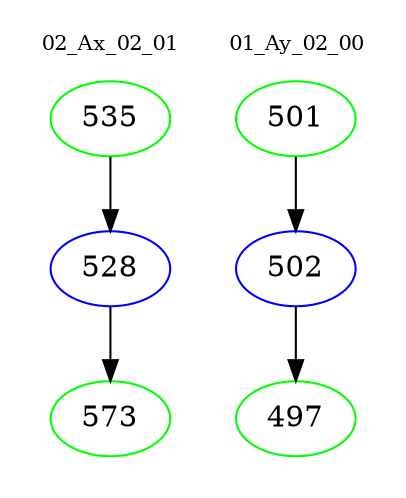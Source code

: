 digraph{
subgraph cluster_0 {
color = white
label = "02_Ax_02_01";
fontsize=10;
T0_535 [label="535", color="green"]
T0_535 -> T0_528 [color="black"]
T0_528 [label="528", color="blue"]
T0_528 -> T0_573 [color="black"]
T0_573 [label="573", color="green"]
}
subgraph cluster_1 {
color = white
label = "01_Ay_02_00";
fontsize=10;
T1_501 [label="501", color="green"]
T1_501 -> T1_502 [color="black"]
T1_502 [label="502", color="blue"]
T1_502 -> T1_497 [color="black"]
T1_497 [label="497", color="green"]
}
}
